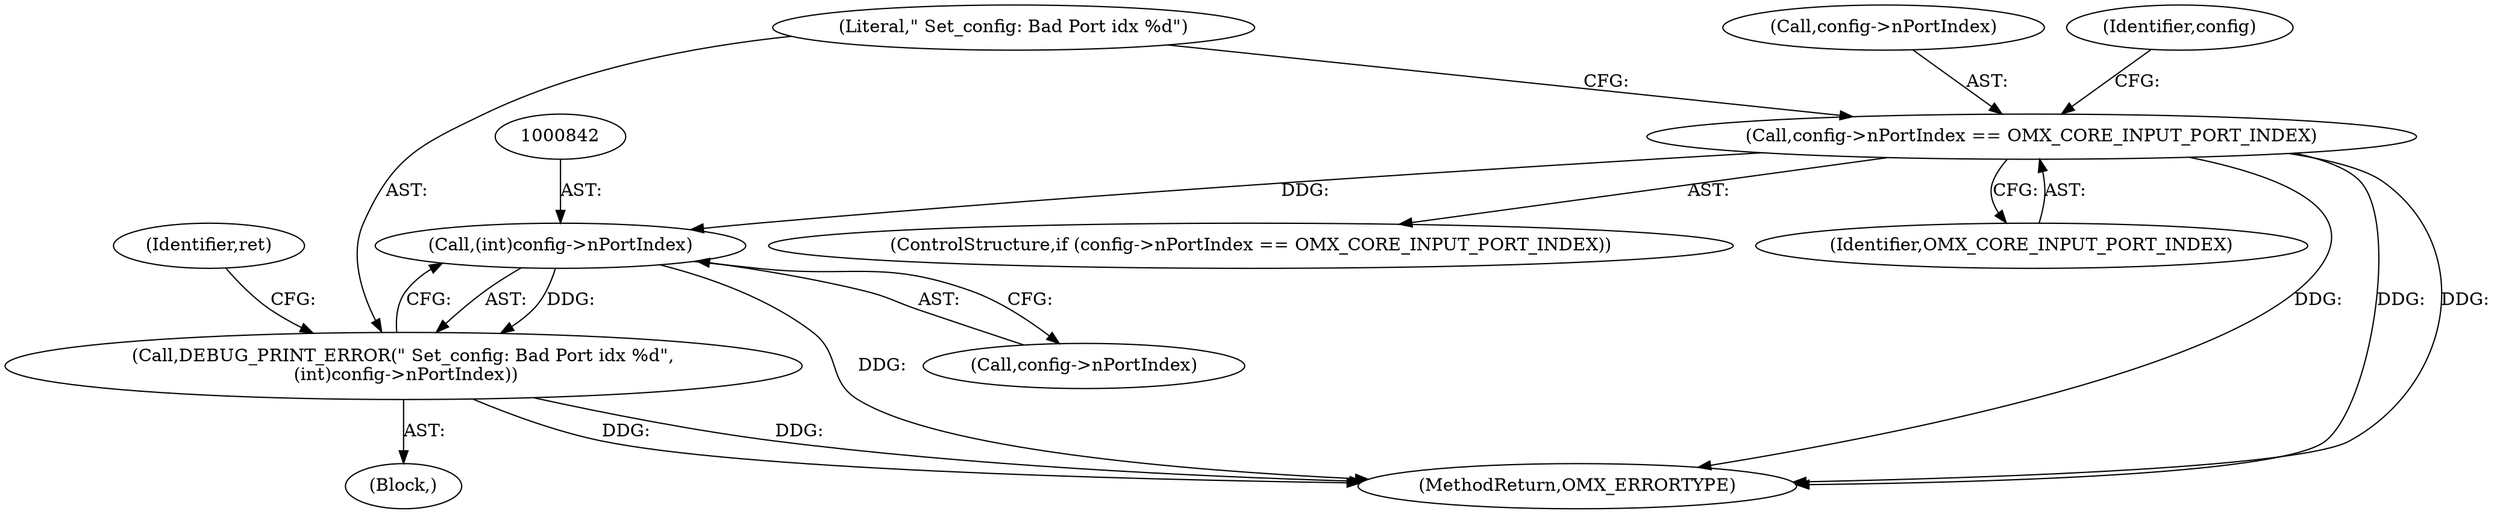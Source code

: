 digraph "0_Android_f22c2a0f0f9e030c240468d9d18b9297f001bcf0@pointer" {
"1000841" [label="(Call,(int)config->nPortIndex)"];
"1000662" [label="(Call,config->nPortIndex == OMX_CORE_INPUT_PORT_INDEX)"];
"1000839" [label="(Call,DEBUG_PRINT_ERROR(\" Set_config: Bad Port idx %d\",\n (int)config->nPortIndex))"];
"1000840" [label="(Literal,\" Set_config: Bad Port idx %d\")"];
"1000841" [label="(Call,(int)config->nPortIndex)"];
"1000843" [label="(Call,config->nPortIndex)"];
"1000662" [label="(Call,config->nPortIndex == OMX_CORE_INPUT_PORT_INDEX)"];
"1001056" [label="(MethodReturn,OMX_ERRORTYPE)"];
"1000839" [label="(Call,DEBUG_PRINT_ERROR(\" Set_config: Bad Port idx %d\",\n (int)config->nPortIndex))"];
"1000663" [label="(Call,config->nPortIndex)"];
"1000838" [label="(Block,)"];
"1000847" [label="(Identifier,ret)"];
"1000670" [label="(Identifier,config)"];
"1000661" [label="(ControlStructure,if (config->nPortIndex == OMX_CORE_INPUT_PORT_INDEX))"];
"1000666" [label="(Identifier,OMX_CORE_INPUT_PORT_INDEX)"];
"1000841" -> "1000839"  [label="AST: "];
"1000841" -> "1000843"  [label="CFG: "];
"1000842" -> "1000841"  [label="AST: "];
"1000843" -> "1000841"  [label="AST: "];
"1000839" -> "1000841"  [label="CFG: "];
"1000841" -> "1001056"  [label="DDG: "];
"1000841" -> "1000839"  [label="DDG: "];
"1000662" -> "1000841"  [label="DDG: "];
"1000662" -> "1000661"  [label="AST: "];
"1000662" -> "1000666"  [label="CFG: "];
"1000663" -> "1000662"  [label="AST: "];
"1000666" -> "1000662"  [label="AST: "];
"1000670" -> "1000662"  [label="CFG: "];
"1000840" -> "1000662"  [label="CFG: "];
"1000662" -> "1001056"  [label="DDG: "];
"1000662" -> "1001056"  [label="DDG: "];
"1000662" -> "1001056"  [label="DDG: "];
"1000839" -> "1000838"  [label="AST: "];
"1000840" -> "1000839"  [label="AST: "];
"1000847" -> "1000839"  [label="CFG: "];
"1000839" -> "1001056"  [label="DDG: "];
"1000839" -> "1001056"  [label="DDG: "];
}
